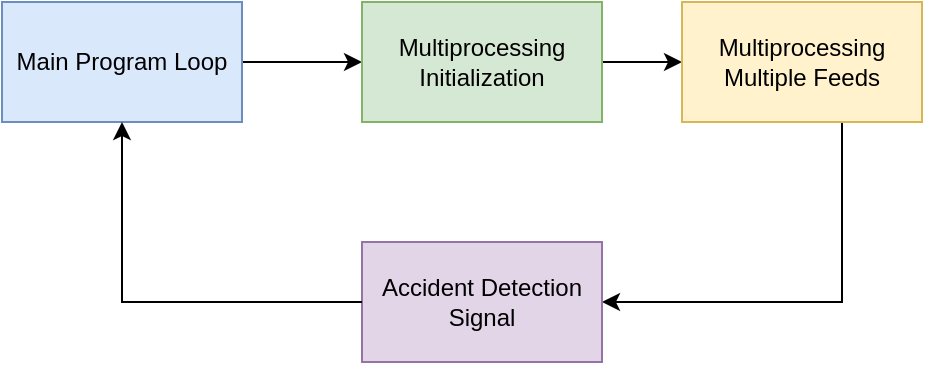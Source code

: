 <mxfile version="13.7.9" type="device"><diagram id="UsY42GSJ42NkhXF1Qxpk" name="Page-1"><mxGraphModel dx="1038" dy="599" grid="1" gridSize="10" guides="1" tooltips="1" connect="1" arrows="1" fold="1" page="1" pageScale="1" pageWidth="1700" pageHeight="1100" math="0" shadow="0"><root><mxCell id="0"/><mxCell id="1" parent="0"/><mxCell id="YB0UeMBRGACg4xQa7Z9o-3" value="" style="edgeStyle=orthogonalEdgeStyle;rounded=0;orthogonalLoop=1;jettySize=auto;html=1;" edge="1" parent="1" source="YB0UeMBRGACg4xQa7Z9o-1" target="YB0UeMBRGACg4xQa7Z9o-2"><mxGeometry relative="1" as="geometry"/></mxCell><mxCell id="YB0UeMBRGACg4xQa7Z9o-1" value="Main Program Loop" style="rounded=0;whiteSpace=wrap;html=1;fillColor=#dae8fc;strokeColor=#6c8ebf;" vertex="1" parent="1"><mxGeometry x="340" y="200" width="120" height="60" as="geometry"/></mxCell><mxCell id="YB0UeMBRGACg4xQa7Z9o-5" value="" style="edgeStyle=orthogonalEdgeStyle;rounded=0;orthogonalLoop=1;jettySize=auto;html=1;" edge="1" parent="1" source="YB0UeMBRGACg4xQa7Z9o-2" target="YB0UeMBRGACg4xQa7Z9o-4"><mxGeometry relative="1" as="geometry"/></mxCell><mxCell id="YB0UeMBRGACg4xQa7Z9o-2" value="Multiprocessing Initialization" style="rounded=0;whiteSpace=wrap;html=1;fillColor=#d5e8d4;strokeColor=#82b366;" vertex="1" parent="1"><mxGeometry x="520" y="200" width="120" height="60" as="geometry"/></mxCell><mxCell id="YB0UeMBRGACg4xQa7Z9o-7" value="" style="edgeStyle=orthogonalEdgeStyle;rounded=0;orthogonalLoop=1;jettySize=auto;html=1;" edge="1" parent="1" source="YB0UeMBRGACg4xQa7Z9o-4" target="YB0UeMBRGACg4xQa7Z9o-6"><mxGeometry relative="1" as="geometry"><Array as="points"><mxPoint x="760" y="350"/></Array></mxGeometry></mxCell><mxCell id="YB0UeMBRGACg4xQa7Z9o-4" value="Multiprocessing Multiple Feeds" style="rounded=0;whiteSpace=wrap;html=1;fillColor=#fff2cc;strokeColor=#d6b656;" vertex="1" parent="1"><mxGeometry x="680" y="200" width="120" height="60" as="geometry"/></mxCell><mxCell id="YB0UeMBRGACg4xQa7Z9o-6" value="Accident Detection Signal" style="rounded=0;whiteSpace=wrap;html=1;fillColor=#e1d5e7;strokeColor=#9673a6;" vertex="1" parent="1"><mxGeometry x="520" y="320" width="120" height="60" as="geometry"/></mxCell><mxCell id="YB0UeMBRGACg4xQa7Z9o-8" value="" style="endArrow=classic;html=1;entryX=0.5;entryY=1;entryDx=0;entryDy=0;exitX=0;exitY=0.5;exitDx=0;exitDy=0;rounded=0;" edge="1" parent="1" source="YB0UeMBRGACg4xQa7Z9o-6" target="YB0UeMBRGACg4xQa7Z9o-1"><mxGeometry width="50" height="50" relative="1" as="geometry"><mxPoint x="350" y="390" as="sourcePoint"/><mxPoint x="400" y="340" as="targetPoint"/><Array as="points"><mxPoint x="400" y="350"/></Array></mxGeometry></mxCell></root></mxGraphModel></diagram></mxfile>
